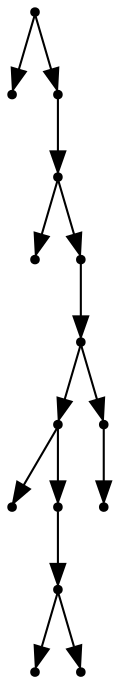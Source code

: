 digraph {
  14 [shape=point];
  0 [shape=point];
  13 [shape=point];
  12 [shape=point];
  1 [shape=point];
  11 [shape=point];
  10 [shape=point];
  7 [shape=point];
  2 [shape=point];
  6 [shape=point];
  5 [shape=point];
  3 [shape=point];
  4 [shape=point];
  9 [shape=point];
  8 [shape=point];
14 -> 0;
14 -> 13;
13 -> 12;
12 -> 1;
12 -> 11;
11 -> 10;
10 -> 7;
7 -> 2;
7 -> 6;
6 -> 5;
5 -> 3;
5 -> 4;
10 -> 9;
9 -> 8;
}
